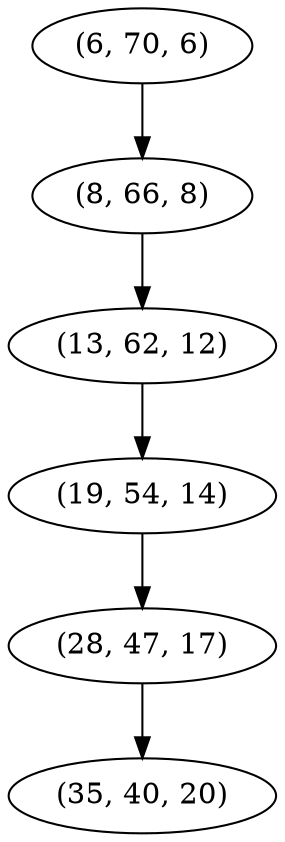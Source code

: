digraph tree {
    "(6, 70, 6)";
    "(8, 66, 8)";
    "(13, 62, 12)";
    "(19, 54, 14)";
    "(28, 47, 17)";
    "(35, 40, 20)";
    "(6, 70, 6)" -> "(8, 66, 8)";
    "(8, 66, 8)" -> "(13, 62, 12)";
    "(13, 62, 12)" -> "(19, 54, 14)";
    "(19, 54, 14)" -> "(28, 47, 17)";
    "(28, 47, 17)" -> "(35, 40, 20)";
}
